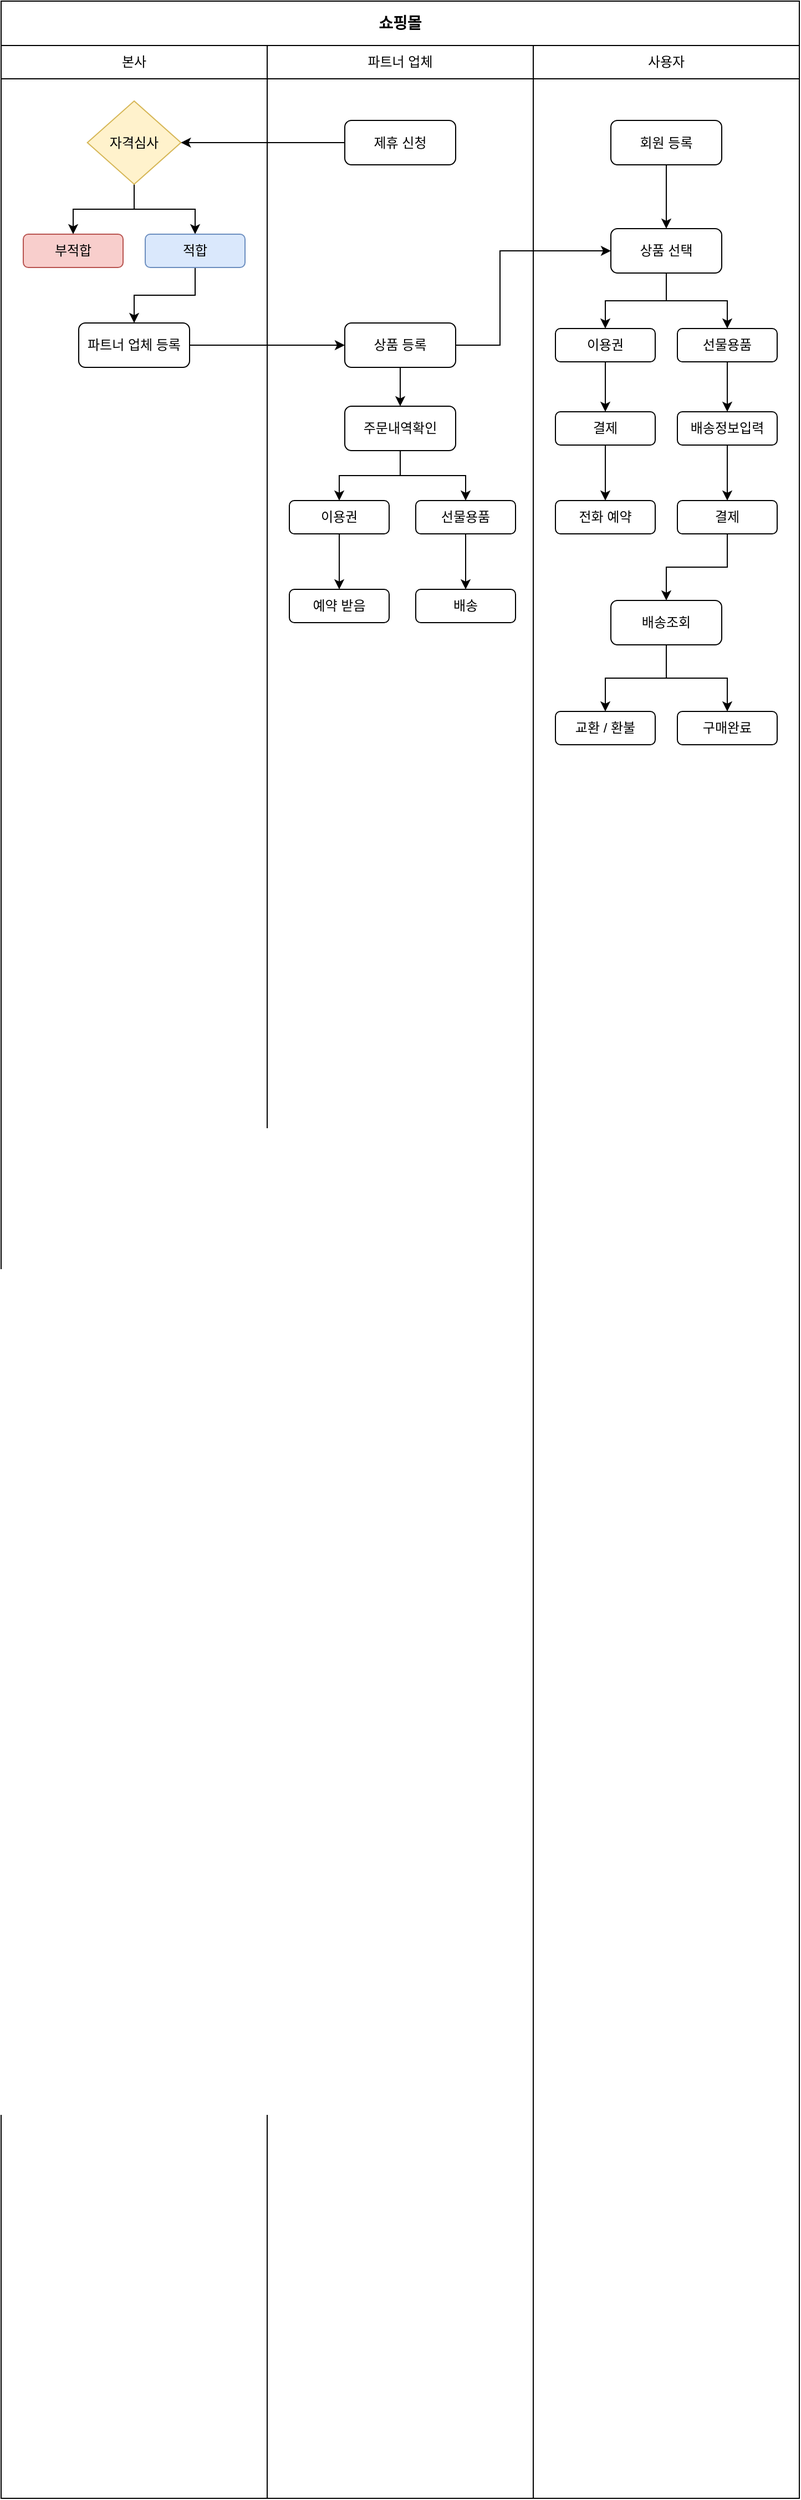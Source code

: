 <mxfile version="13.6.4" type="device"><diagram id="YKjfzhqeWnd3mBfxw7Hj" name="페이지-1"><mxGraphModel dx="1202" dy="706" grid="1" gridSize="10" guides="1" tooltips="1" connect="1" arrows="1" fold="1" page="1" pageScale="1" pageWidth="827" pageHeight="1169" math="0" shadow="0"><root><mxCell id="0"/><mxCell id="1" style="locked=1;" parent="0"/><mxCell id="4JYffdkYCKLiSlj24zWa-1" value="&lt;font style=&quot;font-size: 14px&quot;&gt;&lt;b&gt;쇼핑몰&lt;/b&gt;&lt;/font&gt;" style="rounded=0;whiteSpace=wrap;html=1;" vertex="1" parent="1"><mxGeometry x="40" y="40" width="720" height="40" as="geometry"/></mxCell><mxCell id="4JYffdkYCKLiSlj24zWa-6" value="" style="group" vertex="1" connectable="0" parent="1"><mxGeometry x="40" y="80" width="720" height="30" as="geometry"/></mxCell><mxCell id="4JYffdkYCKLiSlj24zWa-7" value="본사" style="rounded=0;whiteSpace=wrap;html=1;" vertex="1" parent="4JYffdkYCKLiSlj24zWa-6"><mxGeometry width="240" height="30" as="geometry"/></mxCell><mxCell id="4JYffdkYCKLiSlj24zWa-8" value="파트너 업체" style="rounded=0;whiteSpace=wrap;html=1;" vertex="1" parent="4JYffdkYCKLiSlj24zWa-6"><mxGeometry x="240" width="240" height="30" as="geometry"/></mxCell><mxCell id="4JYffdkYCKLiSlj24zWa-9" value="사용자" style="rounded=0;whiteSpace=wrap;html=1;" vertex="1" parent="4JYffdkYCKLiSlj24zWa-6"><mxGeometry x="480" width="240" height="30" as="geometry"/></mxCell><mxCell id="4JYffdkYCKLiSlj24zWa-13" value="" style="group" vertex="1" connectable="0" parent="1"><mxGeometry x="40" y="100" width="720" height="2190" as="geometry"/></mxCell><mxCell id="4JYffdkYCKLiSlj24zWa-14" value="" style="group" vertex="1" connectable="0" parent="4JYffdkYCKLiSlj24zWa-13"><mxGeometry y="10" width="720" height="2180" as="geometry"/></mxCell><mxCell id="4JYffdkYCKLiSlj24zWa-3" value="" style="rounded=0;whiteSpace=wrap;html=1;" vertex="1" parent="4JYffdkYCKLiSlj24zWa-14"><mxGeometry width="240" height="2180" as="geometry"/></mxCell><mxCell id="4JYffdkYCKLiSlj24zWa-4" value="" style="rounded=0;whiteSpace=wrap;html=1;" vertex="1" parent="4JYffdkYCKLiSlj24zWa-14"><mxGeometry x="240" width="240" height="2180" as="geometry"/></mxCell><mxCell id="4JYffdkYCKLiSlj24zWa-5" value="" style="rounded=0;whiteSpace=wrap;html=1;" vertex="1" parent="4JYffdkYCKLiSlj24zWa-14"><mxGeometry x="480" width="240" height="2180" as="geometry"/></mxCell><mxCell id="4JYffdkYCKLiSlj24zWa-23" value="제목 없는 단계층" parent="0"/><mxCell id="4JYffdkYCKLiSlj24zWa-25" value="부적합" style="rounded=1;whiteSpace=wrap;html=1;fillColor=#f8cecc;strokeColor=#b85450;" vertex="1" parent="4JYffdkYCKLiSlj24zWa-23"><mxGeometry x="60" y="250" width="90" height="30" as="geometry"/></mxCell><mxCell id="4JYffdkYCKLiSlj24zWa-33" style="edgeStyle=orthogonalEdgeStyle;rounded=0;orthogonalLoop=1;jettySize=auto;html=1;" edge="1" parent="4JYffdkYCKLiSlj24zWa-23" source="4JYffdkYCKLiSlj24zWa-26" target="4JYffdkYCKLiSlj24zWa-25"><mxGeometry relative="1" as="geometry"/></mxCell><mxCell id="4JYffdkYCKLiSlj24zWa-34" style="edgeStyle=orthogonalEdgeStyle;rounded=0;orthogonalLoop=1;jettySize=auto;html=1;" edge="1" parent="4JYffdkYCKLiSlj24zWa-23" source="4JYffdkYCKLiSlj24zWa-26" target="4JYffdkYCKLiSlj24zWa-28"><mxGeometry relative="1" as="geometry"/></mxCell><mxCell id="4JYffdkYCKLiSlj24zWa-26" value="자격심사" style="rhombus;whiteSpace=wrap;html=1;fillColor=#fff2cc;strokeColor=#d6b656;" vertex="1" parent="4JYffdkYCKLiSlj24zWa-23"><mxGeometry x="117.81" y="130" width="84.38" height="75" as="geometry"/></mxCell><mxCell id="4JYffdkYCKLiSlj24zWa-32" style="edgeStyle=orthogonalEdgeStyle;rounded=0;orthogonalLoop=1;jettySize=auto;html=1;" edge="1" parent="4JYffdkYCKLiSlj24zWa-23" source="4JYffdkYCKLiSlj24zWa-27" target="4JYffdkYCKLiSlj24zWa-26"><mxGeometry relative="1" as="geometry"/></mxCell><mxCell id="4JYffdkYCKLiSlj24zWa-27" value="제휴 신청" style="rounded=1;whiteSpace=wrap;html=1;" vertex="1" parent="4JYffdkYCKLiSlj24zWa-23"><mxGeometry x="350" y="147.5" width="100" height="40" as="geometry"/></mxCell><mxCell id="4JYffdkYCKLiSlj24zWa-38" style="edgeStyle=orthogonalEdgeStyle;rounded=0;orthogonalLoop=1;jettySize=auto;html=1;entryX=0.5;entryY=0;entryDx=0;entryDy=0;" edge="1" parent="4JYffdkYCKLiSlj24zWa-23" source="4JYffdkYCKLiSlj24zWa-28" target="4JYffdkYCKLiSlj24zWa-37"><mxGeometry relative="1" as="geometry"/></mxCell><mxCell id="4JYffdkYCKLiSlj24zWa-28" value="적합" style="rounded=1;whiteSpace=wrap;html=1;fillColor=#dae8fc;strokeColor=#6c8ebf;" vertex="1" parent="4JYffdkYCKLiSlj24zWa-23"><mxGeometry x="170" y="250" width="90" height="30" as="geometry"/></mxCell><mxCell id="4JYffdkYCKLiSlj24zWa-53" style="edgeStyle=orthogonalEdgeStyle;rounded=0;orthogonalLoop=1;jettySize=auto;html=1;entryX=0;entryY=0.5;entryDx=0;entryDy=0;" edge="1" parent="4JYffdkYCKLiSlj24zWa-23" source="4JYffdkYCKLiSlj24zWa-36" target="4JYffdkYCKLiSlj24zWa-42"><mxGeometry relative="1" as="geometry"><Array as="points"><mxPoint x="490" y="350"/><mxPoint x="490" y="265"/></Array></mxGeometry></mxCell><mxCell id="4JYffdkYCKLiSlj24zWa-67" style="edgeStyle=orthogonalEdgeStyle;rounded=0;orthogonalLoop=1;jettySize=auto;html=1;entryX=0.5;entryY=0;entryDx=0;entryDy=0;" edge="1" parent="4JYffdkYCKLiSlj24zWa-23" source="4JYffdkYCKLiSlj24zWa-36" target="4JYffdkYCKLiSlj24zWa-66"><mxGeometry relative="1" as="geometry"/></mxCell><mxCell id="4JYffdkYCKLiSlj24zWa-36" value="상품 등록" style="rounded=1;whiteSpace=wrap;html=1;" vertex="1" parent="4JYffdkYCKLiSlj24zWa-23"><mxGeometry x="350" y="330" width="100" height="40" as="geometry"/></mxCell><mxCell id="4JYffdkYCKLiSlj24zWa-39" style="edgeStyle=orthogonalEdgeStyle;rounded=0;orthogonalLoop=1;jettySize=auto;html=1;" edge="1" parent="4JYffdkYCKLiSlj24zWa-23" source="4JYffdkYCKLiSlj24zWa-37" target="4JYffdkYCKLiSlj24zWa-36"><mxGeometry relative="1" as="geometry"/></mxCell><mxCell id="4JYffdkYCKLiSlj24zWa-37" value="파트너 업체 등록" style="rounded=1;whiteSpace=wrap;html=1;" vertex="1" parent="4JYffdkYCKLiSlj24zWa-23"><mxGeometry x="110" y="330" width="100" height="40" as="geometry"/></mxCell><mxCell id="4JYffdkYCKLiSlj24zWa-43" style="edgeStyle=orthogonalEdgeStyle;rounded=0;orthogonalLoop=1;jettySize=auto;html=1;entryX=0.5;entryY=0;entryDx=0;entryDy=0;" edge="1" parent="4JYffdkYCKLiSlj24zWa-23" source="4JYffdkYCKLiSlj24zWa-40" target="4JYffdkYCKLiSlj24zWa-42"><mxGeometry relative="1" as="geometry"/></mxCell><mxCell id="4JYffdkYCKLiSlj24zWa-40" value="회원 등록" style="rounded=1;whiteSpace=wrap;html=1;" vertex="1" parent="4JYffdkYCKLiSlj24zWa-23"><mxGeometry x="590" y="147.5" width="100" height="40" as="geometry"/></mxCell><mxCell id="4JYffdkYCKLiSlj24zWa-47" style="edgeStyle=orthogonalEdgeStyle;rounded=0;orthogonalLoop=1;jettySize=auto;html=1;entryX=0.5;entryY=0;entryDx=0;entryDy=0;" edge="1" parent="4JYffdkYCKLiSlj24zWa-23" source="4JYffdkYCKLiSlj24zWa-42" target="4JYffdkYCKLiSlj24zWa-45"><mxGeometry relative="1" as="geometry"/></mxCell><mxCell id="4JYffdkYCKLiSlj24zWa-48" style="edgeStyle=orthogonalEdgeStyle;rounded=0;orthogonalLoop=1;jettySize=auto;html=1;" edge="1" parent="4JYffdkYCKLiSlj24zWa-23" source="4JYffdkYCKLiSlj24zWa-42" target="4JYffdkYCKLiSlj24zWa-46"><mxGeometry relative="1" as="geometry"/></mxCell><mxCell id="4JYffdkYCKLiSlj24zWa-42" value="상품 선택" style="rounded=1;whiteSpace=wrap;html=1;" vertex="1" parent="4JYffdkYCKLiSlj24zWa-23"><mxGeometry x="590" y="245" width="100" height="40" as="geometry"/></mxCell><mxCell id="4JYffdkYCKLiSlj24zWa-56" style="edgeStyle=orthogonalEdgeStyle;rounded=0;orthogonalLoop=1;jettySize=auto;html=1;" edge="1" parent="4JYffdkYCKLiSlj24zWa-23" source="4JYffdkYCKLiSlj24zWa-45" target="4JYffdkYCKLiSlj24zWa-54"><mxGeometry relative="1" as="geometry"/></mxCell><mxCell id="4JYffdkYCKLiSlj24zWa-45" value="선물용품" style="rounded=1;whiteSpace=wrap;html=1;" vertex="1" parent="4JYffdkYCKLiSlj24zWa-23"><mxGeometry x="650" y="335" width="90" height="30" as="geometry"/></mxCell><mxCell id="4JYffdkYCKLiSlj24zWa-50" style="edgeStyle=orthogonalEdgeStyle;rounded=0;orthogonalLoop=1;jettySize=auto;html=1;entryX=0.5;entryY=0;entryDx=0;entryDy=0;" edge="1" parent="4JYffdkYCKLiSlj24zWa-23" source="4JYffdkYCKLiSlj24zWa-46" target="4JYffdkYCKLiSlj24zWa-49"><mxGeometry relative="1" as="geometry"/></mxCell><mxCell id="4JYffdkYCKLiSlj24zWa-46" value="이용권" style="rounded=1;whiteSpace=wrap;html=1;" vertex="1" parent="4JYffdkYCKLiSlj24zWa-23"><mxGeometry x="540" y="335" width="90" height="30" as="geometry"/></mxCell><mxCell id="4JYffdkYCKLiSlj24zWa-52" style="edgeStyle=orthogonalEdgeStyle;rounded=0;orthogonalLoop=1;jettySize=auto;html=1;entryX=0.5;entryY=0;entryDx=0;entryDy=0;" edge="1" parent="4JYffdkYCKLiSlj24zWa-23" source="4JYffdkYCKLiSlj24zWa-49" target="4JYffdkYCKLiSlj24zWa-51"><mxGeometry relative="1" as="geometry"/></mxCell><mxCell id="4JYffdkYCKLiSlj24zWa-49" value="결제" style="rounded=1;whiteSpace=wrap;html=1;" vertex="1" parent="4JYffdkYCKLiSlj24zWa-23"><mxGeometry x="540" y="410" width="90" height="30" as="geometry"/></mxCell><mxCell id="4JYffdkYCKLiSlj24zWa-51" value="전화 예약" style="rounded=1;whiteSpace=wrap;html=1;" vertex="1" parent="4JYffdkYCKLiSlj24zWa-23"><mxGeometry x="540" y="490" width="90" height="30" as="geometry"/></mxCell><mxCell id="4JYffdkYCKLiSlj24zWa-58" style="edgeStyle=orthogonalEdgeStyle;rounded=0;orthogonalLoop=1;jettySize=auto;html=1;entryX=0.5;entryY=0;entryDx=0;entryDy=0;" edge="1" parent="4JYffdkYCKLiSlj24zWa-23" source="4JYffdkYCKLiSlj24zWa-54" target="4JYffdkYCKLiSlj24zWa-55"><mxGeometry relative="1" as="geometry"/></mxCell><mxCell id="4JYffdkYCKLiSlj24zWa-54" value="배송정보입력" style="rounded=1;whiteSpace=wrap;html=1;" vertex="1" parent="4JYffdkYCKLiSlj24zWa-23"><mxGeometry x="650" y="410" width="90" height="30" as="geometry"/></mxCell><mxCell id="4JYffdkYCKLiSlj24zWa-61" style="edgeStyle=orthogonalEdgeStyle;rounded=0;orthogonalLoop=1;jettySize=auto;html=1;" edge="1" parent="4JYffdkYCKLiSlj24zWa-23" source="4JYffdkYCKLiSlj24zWa-55" target="4JYffdkYCKLiSlj24zWa-60"><mxGeometry relative="1" as="geometry"/></mxCell><mxCell id="4JYffdkYCKLiSlj24zWa-55" value="결제" style="rounded=1;whiteSpace=wrap;html=1;" vertex="1" parent="4JYffdkYCKLiSlj24zWa-23"><mxGeometry x="650" y="490" width="90" height="30" as="geometry"/></mxCell><mxCell id="4JYffdkYCKLiSlj24zWa-64" style="edgeStyle=orthogonalEdgeStyle;rounded=0;orthogonalLoop=1;jettySize=auto;html=1;entryX=0.5;entryY=0;entryDx=0;entryDy=0;" edge="1" parent="4JYffdkYCKLiSlj24zWa-23" source="4JYffdkYCKLiSlj24zWa-60" target="4JYffdkYCKLiSlj24zWa-62"><mxGeometry relative="1" as="geometry"/></mxCell><mxCell id="4JYffdkYCKLiSlj24zWa-65" style="edgeStyle=orthogonalEdgeStyle;rounded=0;orthogonalLoop=1;jettySize=auto;html=1;entryX=0.5;entryY=0;entryDx=0;entryDy=0;" edge="1" parent="4JYffdkYCKLiSlj24zWa-23" source="4JYffdkYCKLiSlj24zWa-60" target="4JYffdkYCKLiSlj24zWa-63"><mxGeometry relative="1" as="geometry"/></mxCell><mxCell id="4JYffdkYCKLiSlj24zWa-60" value="배송조회" style="rounded=1;whiteSpace=wrap;html=1;" vertex="1" parent="4JYffdkYCKLiSlj24zWa-23"><mxGeometry x="590" y="580" width="100" height="40" as="geometry"/></mxCell><mxCell id="4JYffdkYCKLiSlj24zWa-62" value="구매완료" style="rounded=1;whiteSpace=wrap;html=1;" vertex="1" parent="4JYffdkYCKLiSlj24zWa-23"><mxGeometry x="650" y="680" width="90" height="30" as="geometry"/></mxCell><mxCell id="4JYffdkYCKLiSlj24zWa-63" value="교환 / 환불" style="rounded=1;whiteSpace=wrap;html=1;" vertex="1" parent="4JYffdkYCKLiSlj24zWa-23"><mxGeometry x="540" y="680" width="90" height="30" as="geometry"/></mxCell><mxCell id="4JYffdkYCKLiSlj24zWa-69" style="edgeStyle=orthogonalEdgeStyle;rounded=0;orthogonalLoop=1;jettySize=auto;html=1;entryX=0.5;entryY=0;entryDx=0;entryDy=0;" edge="1" parent="4JYffdkYCKLiSlj24zWa-23" source="4JYffdkYCKLiSlj24zWa-66" target="4JYffdkYCKLiSlj24zWa-68"><mxGeometry relative="1" as="geometry"/></mxCell><mxCell id="4JYffdkYCKLiSlj24zWa-71" style="edgeStyle=orthogonalEdgeStyle;rounded=0;orthogonalLoop=1;jettySize=auto;html=1;entryX=0.5;entryY=0;entryDx=0;entryDy=0;" edge="1" parent="4JYffdkYCKLiSlj24zWa-23" source="4JYffdkYCKLiSlj24zWa-66" target="4JYffdkYCKLiSlj24zWa-70"><mxGeometry relative="1" as="geometry"/></mxCell><mxCell id="4JYffdkYCKLiSlj24zWa-66" value="주문내역확인" style="rounded=1;whiteSpace=wrap;html=1;" vertex="1" parent="4JYffdkYCKLiSlj24zWa-23"><mxGeometry x="350" y="405" width="100" height="40" as="geometry"/></mxCell><mxCell id="4JYffdkYCKLiSlj24zWa-73" style="edgeStyle=orthogonalEdgeStyle;rounded=0;orthogonalLoop=1;jettySize=auto;html=1;entryX=0.5;entryY=0;entryDx=0;entryDy=0;" edge="1" parent="4JYffdkYCKLiSlj24zWa-23" source="4JYffdkYCKLiSlj24zWa-68" target="4JYffdkYCKLiSlj24zWa-72"><mxGeometry relative="1" as="geometry"/></mxCell><mxCell id="4JYffdkYCKLiSlj24zWa-68" value="이용권" style="rounded=1;whiteSpace=wrap;html=1;" vertex="1" parent="4JYffdkYCKLiSlj24zWa-23"><mxGeometry x="300" y="490" width="90" height="30" as="geometry"/></mxCell><mxCell id="4JYffdkYCKLiSlj24zWa-75" style="edgeStyle=orthogonalEdgeStyle;rounded=0;orthogonalLoop=1;jettySize=auto;html=1;entryX=0.5;entryY=0;entryDx=0;entryDy=0;" edge="1" parent="4JYffdkYCKLiSlj24zWa-23" source="4JYffdkYCKLiSlj24zWa-70" target="4JYffdkYCKLiSlj24zWa-74"><mxGeometry relative="1" as="geometry"/></mxCell><mxCell id="4JYffdkYCKLiSlj24zWa-70" value="선물용품" style="rounded=1;whiteSpace=wrap;html=1;" vertex="1" parent="4JYffdkYCKLiSlj24zWa-23"><mxGeometry x="414" y="490" width="90" height="30" as="geometry"/></mxCell><mxCell id="4JYffdkYCKLiSlj24zWa-72" value="예약 받음" style="rounded=1;whiteSpace=wrap;html=1;" vertex="1" parent="4JYffdkYCKLiSlj24zWa-23"><mxGeometry x="300" y="570" width="90" height="30" as="geometry"/></mxCell><mxCell id="4JYffdkYCKLiSlj24zWa-74" value="배송" style="rounded=1;whiteSpace=wrap;html=1;" vertex="1" parent="4JYffdkYCKLiSlj24zWa-23"><mxGeometry x="414" y="570" width="90" height="30" as="geometry"/></mxCell></root></mxGraphModel></diagram></mxfile>